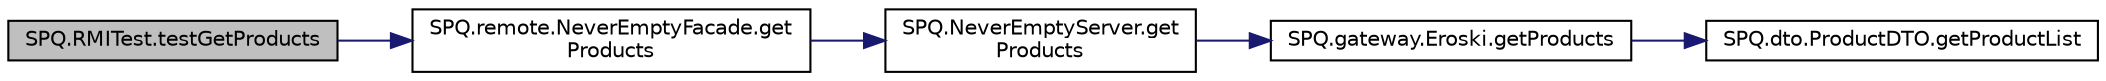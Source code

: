 digraph "SPQ.RMITest.testGetProducts"
{
  edge [fontname="Helvetica",fontsize="10",labelfontname="Helvetica",labelfontsize="10"];
  node [fontname="Helvetica",fontsize="10",shape=record];
  rankdir="LR";
  Node58 [label="SPQ.RMITest.testGetProducts",height=0.2,width=0.4,color="black", fillcolor="grey75", style="filled", fontcolor="black"];
  Node58 -> Node59 [color="midnightblue",fontsize="10",style="solid",fontname="Helvetica"];
  Node59 [label="SPQ.remote.NeverEmptyFacade.get\lProducts",height=0.2,width=0.4,color="black", fillcolor="white", style="filled",URL="$class_s_p_q_1_1remote_1_1_never_empty_facade.html#a4c8bdeeb3d2c3eb2c28aec1043e9274f"];
  Node59 -> Node60 [color="midnightblue",fontsize="10",style="solid",fontname="Helvetica"];
  Node60 [label="SPQ.NeverEmptyServer.get\lProducts",height=0.2,width=0.4,color="black", fillcolor="white", style="filled",URL="$class_s_p_q_1_1_never_empty_server.html#ad8c5a0afa259c6b8bcc2eb2444742ca2"];
  Node60 -> Node61 [color="midnightblue",fontsize="10",style="solid",fontname="Helvetica"];
  Node61 [label="SPQ.gateway.Eroski.getProducts",height=0.2,width=0.4,color="black", fillcolor="white", style="filled",URL="$class_s_p_q_1_1gateway_1_1_eroski.html#acfd174565206c16fb55489786957b8de"];
  Node61 -> Node62 [color="midnightblue",fontsize="10",style="solid",fontname="Helvetica"];
  Node62 [label="SPQ.dto.ProductDTO.getProductList",height=0.2,width=0.4,color="black", fillcolor="white", style="filled",URL="$class_s_p_q_1_1dto_1_1_product_d_t_o.html#a4b7df5983f4342285d495a335fb9019f"];
}
